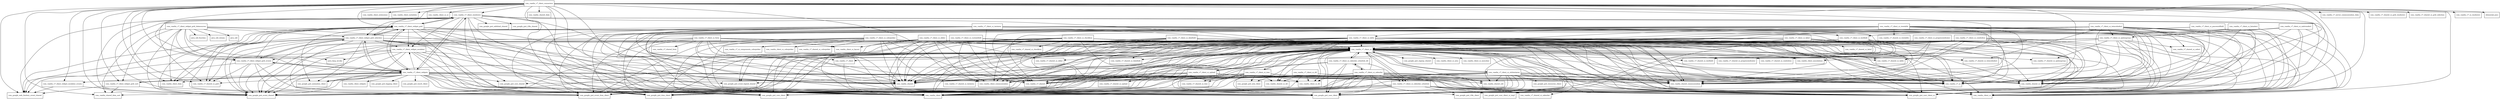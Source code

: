 digraph vaadin_compatibility_client_8_1_0_alpha7_package_dependencies {
  node [shape = box, fontsize=10.0];
  com_vaadin_v7_client -> com_vaadin_client;
  com_vaadin_v7_client_connectors -> com_google_gwt_core_client;
  com_vaadin_v7_client_connectors -> com_google_gwt_dom_client;
  com_vaadin_v7_client_connectors -> com_google_gwt_event_shared;
  com_vaadin_v7_client_connectors -> com_google_gwt_user_client;
  com_vaadin_v7_client_connectors -> com_google_gwt_user_client_ui;
  com_vaadin_v7_client_connectors -> com_google_web_bindery_event_shared;
  com_vaadin_v7_client_connectors -> com_vaadin_client;
  com_vaadin_v7_client_connectors -> com_vaadin_client_annotations;
  com_vaadin_v7_client_connectors -> com_vaadin_client_communication;
  com_vaadin_v7_client_connectors -> com_vaadin_client_data;
  com_vaadin_v7_client_connectors -> com_vaadin_client_extensions;
  com_vaadin_v7_client_connectors -> com_vaadin_client_metadata;
  com_vaadin_v7_client_connectors -> com_vaadin_client_ui;
  com_vaadin_v7_client_connectors -> com_vaadin_client_ui_ui;
  com_vaadin_v7_client_connectors -> com_vaadin_shared;
  com_vaadin_v7_client_connectors -> com_vaadin_shared_communication;
  com_vaadin_v7_client_connectors -> com_vaadin_shared_data;
  com_vaadin_v7_client_connectors -> com_vaadin_shared_data_sort;
  com_vaadin_v7_client_connectors -> com_vaadin_shared_ui;
  com_vaadin_v7_client_connectors -> com_vaadin_v7_client_renderers;
  com_vaadin_v7_client_connectors -> com_vaadin_v7_client_widget_escalator_events;
  com_vaadin_v7_client_connectors -> com_vaadin_v7_client_widget_grid;
  com_vaadin_v7_client_connectors -> com_vaadin_v7_client_widget_grid_events;
  com_vaadin_v7_client_connectors -> com_vaadin_v7_client_widget_grid_selection;
  com_vaadin_v7_client_connectors -> com_vaadin_v7_client_widget_grid_sort;
  com_vaadin_v7_client_connectors -> com_vaadin_v7_client_widgets;
  com_vaadin_v7_client_connectors -> com_vaadin_v7_server_communication_data;
  com_vaadin_v7_client_connectors -> com_vaadin_v7_shared_ui_grid;
  com_vaadin_v7_client_connectors -> com_vaadin_v7_shared_ui_grid_renderers;
  com_vaadin_v7_client_connectors -> com_vaadin_v7_shared_ui_grid_selection;
  com_vaadin_v7_client_connectors -> com_vaadin_v7_ui;
  com_vaadin_v7_client_connectors -> com_vaadin_v7_ui_renderers;
  com_vaadin_v7_client_connectors -> elemental_json;
  com_vaadin_v7_client_renderers -> com_google_gwt_core_client;
  com_vaadin_v7_client_renderers -> com_google_gwt_core_shared;
  com_vaadin_v7_client_renderers -> com_google_gwt_dom_client;
  com_vaadin_v7_client_renderers -> com_google_gwt_event_dom_client;
  com_vaadin_v7_client_renderers -> com_google_gwt_event_shared;
  com_vaadin_v7_client_renderers -> com_google_gwt_i18n_client;
  com_vaadin_v7_client_renderers -> com_google_gwt_i18n_shared;
  com_vaadin_v7_client_renderers -> com_google_gwt_safehtml_shared;
  com_vaadin_v7_client_renderers -> com_google_gwt_user_client;
  com_vaadin_v7_client_renderers -> com_google_gwt_user_client_ui;
  com_vaadin_v7_client_renderers -> com_google_web_bindery_event_shared;
  com_vaadin_v7_client_renderers -> com_vaadin_client;
  com_vaadin_v7_client_renderers -> com_vaadin_v7_client_ui;
  com_vaadin_v7_client_renderers -> com_vaadin_v7_client_widget_escalator;
  com_vaadin_v7_client_renderers -> com_vaadin_v7_client_widget_grid;
  com_vaadin_v7_client_renderers -> com_vaadin_v7_client_widgets;
  com_vaadin_v7_client_renderers -> com_vaadin_v7_shared_ui_grid;
  com_vaadin_v7_client_ui -> com_google_gwt_animation_client;
  com_vaadin_v7_client_ui -> com_google_gwt_aria_client;
  com_vaadin_v7_client_ui -> com_google_gwt_core_client;
  com_vaadin_v7_client_ui -> com_google_gwt_dom_client;
  com_vaadin_v7_client_ui -> com_google_gwt_event_dom_client;
  com_vaadin_v7_client_ui -> com_google_gwt_event_logical_shared;
  com_vaadin_v7_client_ui -> com_google_gwt_event_shared;
  com_vaadin_v7_client_ui -> com_google_gwt_i18n_client;
  com_vaadin_v7_client_ui -> com_google_gwt_regexp_shared;
  com_vaadin_v7_client_ui -> com_google_gwt_user_client;
  com_vaadin_v7_client_ui -> com_google_gwt_user_client_ui;
  com_vaadin_v7_client_ui -> com_google_gwt_user_client_ui_impl;
  com_vaadin_v7_client_ui -> com_vaadin_client;
  com_vaadin_v7_client_ui -> com_vaadin_client_annotations;
  com_vaadin_v7_client_ui -> com_vaadin_client_communication;
  com_vaadin_v7_client_ui -> com_vaadin_client_ui;
  com_vaadin_v7_client_ui -> com_vaadin_client_ui_aria;
  com_vaadin_v7_client_ui -> com_vaadin_client_ui_dd;
  com_vaadin_v7_client_ui -> com_vaadin_client_ui_menubar;
  com_vaadin_v7_client_ui -> com_vaadin_shared;
  com_vaadin_v7_client_ui -> com_vaadin_shared_communication;
  com_vaadin_v7_client_ui -> com_vaadin_shared_ui;
  com_vaadin_v7_client_ui -> com_vaadin_shared_ui_dd;
  com_vaadin_v7_client_ui -> com_vaadin_shared_util;
  com_vaadin_v7_client_ui -> com_vaadin_v7_client;
  com_vaadin_v7_client_ui -> com_vaadin_v7_client_ui_calendar_schedule;
  com_vaadin_v7_client_ui -> com_vaadin_v7_client_ui_calendar_schedule_dd;
  com_vaadin_v7_client_ui -> com_vaadin_v7_client_ui_richtextarea;
  com_vaadin_v7_client_ui -> com_vaadin_v7_client_ui_tree;
  com_vaadin_v7_client_ui -> com_vaadin_v7_client_ui_upload;
  com_vaadin_v7_client_ui -> com_vaadin_v7_shared;
  com_vaadin_v7_client_ui -> com_vaadin_v7_shared_ui_calendar;
  com_vaadin_v7_client_ui -> com_vaadin_v7_shared_ui_combobox;
  com_vaadin_v7_client_ui -> com_vaadin_v7_shared_ui_datefield;
  com_vaadin_v7_client_ui -> com_vaadin_v7_shared_ui_optiongroup;
  com_vaadin_v7_client_ui -> com_vaadin_v7_shared_ui_progressindicator;
  com_vaadin_v7_client_ui -> com_vaadin_v7_shared_ui_slider;
  com_vaadin_v7_client_ui -> com_vaadin_v7_shared_ui_table;
  com_vaadin_v7_client_ui -> com_vaadin_v7_shared_ui_textfield;
  com_vaadin_v7_client_ui -> com_vaadin_v7_shared_ui_tree;
  com_vaadin_v7_client_ui -> com_vaadin_v7_shared_ui_twincolselect;
  com_vaadin_v7_client_ui -> com_vaadin_v7_shared_ui_upload;
  com_vaadin_v7_client_ui_calendar -> com_google_gwt_core_client;
  com_vaadin_v7_client_ui_calendar -> com_google_gwt_core_shared;
  com_vaadin_v7_client_ui_calendar -> com_google_gwt_dom_client;
  com_vaadin_v7_client_ui_calendar -> com_google_gwt_event_dom_client;
  com_vaadin_v7_client_ui_calendar -> com_google_gwt_i18n_client;
  com_vaadin_v7_client_ui_calendar -> com_google_gwt_user_client;
  com_vaadin_v7_client_ui_calendar -> com_google_gwt_user_client_ui;
  com_vaadin_v7_client_ui_calendar -> com_vaadin_client;
  com_vaadin_v7_client_ui_calendar -> com_vaadin_client_communication;
  com_vaadin_v7_client_ui_calendar -> com_vaadin_client_ui;
  com_vaadin_v7_client_ui_calendar -> com_vaadin_shared;
  com_vaadin_v7_client_ui_calendar -> com_vaadin_shared_communication;
  com_vaadin_v7_client_ui_calendar -> com_vaadin_shared_ui;
  com_vaadin_v7_client_ui_calendar -> com_vaadin_shared_util;
  com_vaadin_v7_client_ui_calendar -> com_vaadin_v7_client_ui;
  com_vaadin_v7_client_ui_calendar -> com_vaadin_v7_client_ui_calendar_schedule;
  com_vaadin_v7_client_ui_calendar -> com_vaadin_v7_client_ui_calendar_schedule_dd;
  com_vaadin_v7_client_ui_calendar -> com_vaadin_v7_shared;
  com_vaadin_v7_client_ui_calendar -> com_vaadin_v7_shared_ui_calendar;
  com_vaadin_v7_client_ui_calendar -> com_vaadin_v7_ui;
  com_vaadin_v7_client_ui_calendar_schedule -> com_google_gwt_core_client;
  com_vaadin_v7_client_ui_calendar_schedule -> com_google_gwt_dom_client;
  com_vaadin_v7_client_ui_calendar_schedule -> com_google_gwt_event_dom_client;
  com_vaadin_v7_client_ui_calendar_schedule -> com_google_gwt_event_shared;
  com_vaadin_v7_client_ui_calendar_schedule -> com_google_gwt_i18n_client;
  com_vaadin_v7_client_ui_calendar_schedule -> com_google_gwt_user_client;
  com_vaadin_v7_client_ui_calendar_schedule -> com_google_gwt_user_client_ui;
  com_vaadin_v7_client_ui_calendar_schedule -> com_google_gwt_user_client_ui_impl;
  com_vaadin_v7_client_ui_calendar_schedule -> com_vaadin_client;
  com_vaadin_v7_client_ui_calendar_schedule -> com_vaadin_client_ui;
  com_vaadin_v7_client_ui_calendar_schedule -> com_vaadin_v7_client_ui;
  com_vaadin_v7_client_ui_calendar_schedule -> com_vaadin_v7_shared_ui_calendar;
  com_vaadin_v7_client_ui_calendar_schedule_dd -> com_google_gwt_dom_client;
  com_vaadin_v7_client_ui_calendar_schedule_dd -> com_google_gwt_user_client;
  com_vaadin_v7_client_ui_calendar_schedule_dd -> com_vaadin_client;
  com_vaadin_v7_client_ui_calendar_schedule_dd -> com_vaadin_client_ui_dd;
  com_vaadin_v7_client_ui_calendar_schedule_dd -> com_vaadin_v7_client_ui;
  com_vaadin_v7_client_ui_calendar_schedule_dd -> com_vaadin_v7_client_ui_calendar;
  com_vaadin_v7_client_ui_calendar_schedule_dd -> com_vaadin_v7_client_ui_calendar_schedule;
  com_vaadin_v7_client_ui_checkbox -> com_google_gwt_dom_client;
  com_vaadin_v7_client_ui_checkbox -> com_google_gwt_event_dom_client;
  com_vaadin_v7_client_ui_checkbox -> com_google_gwt_event_shared;
  com_vaadin_v7_client_ui_checkbox -> com_google_gwt_user_client;
  com_vaadin_v7_client_ui_checkbox -> com_google_gwt_user_client_ui;
  com_vaadin_v7_client_ui_checkbox -> com_vaadin_client;
  com_vaadin_v7_client_ui_checkbox -> com_vaadin_client_annotations;
  com_vaadin_v7_client_ui_checkbox -> com_vaadin_client_communication;
  com_vaadin_v7_client_ui_checkbox -> com_vaadin_client_ui;
  com_vaadin_v7_client_ui_checkbox -> com_vaadin_shared;
  com_vaadin_v7_client_ui_checkbox -> com_vaadin_shared_communication;
  com_vaadin_v7_client_ui_checkbox -> com_vaadin_shared_ui;
  com_vaadin_v7_client_ui_checkbox -> com_vaadin_v7_client_ui;
  com_vaadin_v7_client_ui_checkbox -> com_vaadin_v7_shared;
  com_vaadin_v7_client_ui_checkbox -> com_vaadin_v7_shared_ui_checkbox;
  com_vaadin_v7_client_ui_checkbox -> com_vaadin_v7_ui;
  com_vaadin_v7_client_ui_colorpicker -> com_google_gwt_core_client;
  com_vaadin_v7_client_ui_colorpicker -> com_google_gwt_event_dom_client;
  com_vaadin_v7_client_ui_colorpicker -> com_google_gwt_event_shared;
  com_vaadin_v7_client_ui_colorpicker -> com_google_gwt_user_client_ui;
  com_vaadin_v7_client_ui_colorpicker -> com_vaadin_client;
  com_vaadin_v7_client_ui_colorpicker -> com_vaadin_client_communication;
  com_vaadin_v7_client_ui_colorpicker -> com_vaadin_client_ui;
  com_vaadin_v7_client_ui_colorpicker -> com_vaadin_client_ui_colorpicker;
  com_vaadin_v7_client_ui_colorpicker -> com_vaadin_shared;
  com_vaadin_v7_client_ui_colorpicker -> com_vaadin_shared_communication;
  com_vaadin_v7_client_ui_colorpicker -> com_vaadin_shared_ui;
  com_vaadin_v7_client_ui_colorpicker -> com_vaadin_v7_client_ui;
  com_vaadin_v7_client_ui_colorpicker -> com_vaadin_v7_shared;
  com_vaadin_v7_client_ui_colorpicker -> com_vaadin_v7_shared_ui_colorpicker;
  com_vaadin_v7_client_ui_colorpicker -> com_vaadin_v7_ui;
  com_vaadin_v7_client_ui_colorpicker -> com_vaadin_v7_ui_components_colorpicker;
  com_vaadin_v7_client_ui_combobox -> com_google_gwt_core_client;
  com_vaadin_v7_client_ui_combobox -> com_google_gwt_user_client_ui;
  com_vaadin_v7_client_ui_combobox -> com_vaadin_client;
  com_vaadin_v7_client_ui_combobox -> com_vaadin_client_ui;
  com_vaadin_v7_client_ui_combobox -> com_vaadin_shared;
  com_vaadin_v7_client_ui_combobox -> com_vaadin_shared_communication;
  com_vaadin_v7_client_ui_combobox -> com_vaadin_shared_ui;
  com_vaadin_v7_client_ui_combobox -> com_vaadin_v7_client_ui;
  com_vaadin_v7_client_ui_combobox -> com_vaadin_v7_shared;
  com_vaadin_v7_client_ui_combobox -> com_vaadin_v7_shared_ui_combobox;
  com_vaadin_v7_client_ui_combobox -> com_vaadin_v7_ui;
  com_vaadin_v7_client_ui_customfield -> com_google_gwt_event_shared;
  com_vaadin_v7_client_ui_customfield -> com_google_gwt_user_client_ui;
  com_vaadin_v7_client_ui_customfield -> com_vaadin_client;
  com_vaadin_v7_client_ui_customfield -> com_vaadin_client_communication;
  com_vaadin_v7_client_ui_customfield -> com_vaadin_shared;
  com_vaadin_v7_client_ui_customfield -> com_vaadin_shared_ui;
  com_vaadin_v7_client_ui_customfield -> com_vaadin_v7_client_ui;
  com_vaadin_v7_client_ui_customfield -> com_vaadin_v7_shared;
  com_vaadin_v7_client_ui_customfield -> com_vaadin_v7_ui;
  com_vaadin_v7_client_ui_datefield -> com_google_gwt_event_logical_shared;
  com_vaadin_v7_client_ui_datefield -> com_google_gwt_event_shared;
  com_vaadin_v7_client_ui_datefield -> com_google_gwt_user_client_ui;
  com_vaadin_v7_client_ui_datefield -> com_vaadin_client;
  com_vaadin_v7_client_ui_datefield -> com_vaadin_client_communication;
  com_vaadin_v7_client_ui_datefield -> com_vaadin_client_ui;
  com_vaadin_v7_client_ui_datefield -> com_vaadin_shared;
  com_vaadin_v7_client_ui_datefield -> com_vaadin_shared_communication;
  com_vaadin_v7_client_ui_datefield -> com_vaadin_shared_ui;
  com_vaadin_v7_client_ui_datefield -> com_vaadin_v7_client_ui;
  com_vaadin_v7_client_ui_datefield -> com_vaadin_v7_shared;
  com_vaadin_v7_client_ui_datefield -> com_vaadin_v7_shared_ui_datefield;
  com_vaadin_v7_client_ui_datefield -> com_vaadin_v7_ui;
  com_vaadin_v7_client_ui_dd -> com_vaadin_client;
  com_vaadin_v7_client_ui_dd -> com_vaadin_client_ui_dd;
  com_vaadin_v7_client_ui_dd -> com_vaadin_shared_ui_dd;
  com_vaadin_v7_client_ui_dd -> com_vaadin_v7_ui;
  com_vaadin_v7_client_ui_form -> com_google_gwt_dom_client;
  com_vaadin_v7_client_ui_form -> com_google_gwt_event_dom_client;
  com_vaadin_v7_client_ui_form -> com_google_gwt_event_shared;
  com_vaadin_v7_client_ui_form -> com_google_gwt_user_client;
  com_vaadin_v7_client_ui_form -> com_google_gwt_user_client_ui;
  com_vaadin_v7_client_ui_form -> com_vaadin_client;
  com_vaadin_v7_client_ui_form -> com_vaadin_client_ui;
  com_vaadin_v7_client_ui_form -> com_vaadin_client_ui_layout;
  com_vaadin_v7_client_ui_form -> com_vaadin_shared;
  com_vaadin_v7_client_ui_form -> com_vaadin_shared_communication;
  com_vaadin_v7_client_ui_form -> com_vaadin_shared_ui;
  com_vaadin_v7_client_ui_form -> com_vaadin_v7_client;
  com_vaadin_v7_client_ui_form -> com_vaadin_v7_client_ui;
  com_vaadin_v7_client_ui_form -> com_vaadin_v7_shared_form;
  com_vaadin_v7_client_ui_form -> com_vaadin_v7_ui;
  com_vaadin_v7_client_ui_label -> com_google_gwt_dom_client;
  com_vaadin_v7_client_ui_label -> com_google_gwt_user_client;
  com_vaadin_v7_client_ui_label -> com_google_gwt_user_client_ui;
  com_vaadin_v7_client_ui_label -> com_vaadin_client;
  com_vaadin_v7_client_ui_label -> com_vaadin_client_communication;
  com_vaadin_v7_client_ui_label -> com_vaadin_shared;
  com_vaadin_v7_client_ui_label -> com_vaadin_shared_communication;
  com_vaadin_v7_client_ui_label -> com_vaadin_shared_ui;
  com_vaadin_v7_client_ui_label -> com_vaadin_v7_client_ui;
  com_vaadin_v7_client_ui_label -> com_vaadin_v7_shared;
  com_vaadin_v7_client_ui_label -> com_vaadin_v7_shared_ui_label;
  com_vaadin_v7_client_ui_label -> com_vaadin_v7_ui;
  com_vaadin_v7_client_ui_listselect -> com_google_gwt_user_client_ui;
  com_vaadin_v7_client_ui_listselect -> com_vaadin_shared_ui;
  com_vaadin_v7_client_ui_listselect -> com_vaadin_v7_client_ui;
  com_vaadin_v7_client_ui_listselect -> com_vaadin_v7_client_ui_optiongroup;
  com_vaadin_v7_client_ui_listselect -> com_vaadin_v7_ui;
  com_vaadin_v7_client_ui_nativeselect -> com_google_gwt_user_client_ui;
  com_vaadin_v7_client_ui_nativeselect -> com_vaadin_client_ui;
  com_vaadin_v7_client_ui_nativeselect -> com_vaadin_shared_ui;
  com_vaadin_v7_client_ui_nativeselect -> com_vaadin_v7_client_ui;
  com_vaadin_v7_client_ui_nativeselect -> com_vaadin_v7_client_ui_optiongroup;
  com_vaadin_v7_client_ui_nativeselect -> com_vaadin_v7_ui;
  com_vaadin_v7_client_ui_optiongroup -> com_google_gwt_event_dom_client;
  com_vaadin_v7_client_ui_optiongroup -> com_google_gwt_event_shared;
  com_vaadin_v7_client_ui_optiongroup -> com_google_gwt_user_client_ui;
  com_vaadin_v7_client_ui_optiongroup -> com_vaadin_client;
  com_vaadin_v7_client_ui_optiongroup -> com_vaadin_client_ui;
  com_vaadin_v7_client_ui_optiongroup -> com_vaadin_shared;
  com_vaadin_v7_client_ui_optiongroup -> com_vaadin_shared_communication;
  com_vaadin_v7_client_ui_optiongroup -> com_vaadin_shared_ui;
  com_vaadin_v7_client_ui_optiongroup -> com_vaadin_v7_client_ui;
  com_vaadin_v7_client_ui_optiongroup -> com_vaadin_v7_shared;
  com_vaadin_v7_client_ui_optiongroup -> com_vaadin_v7_shared_ui_optiongroup;
  com_vaadin_v7_client_ui_optiongroup -> com_vaadin_v7_shared_ui_select;
  com_vaadin_v7_client_ui_optiongroup -> com_vaadin_v7_ui;
  com_vaadin_v7_client_ui_passwordfield -> com_google_gwt_user_client_ui;
  com_vaadin_v7_client_ui_passwordfield -> com_vaadin_shared_ui;
  com_vaadin_v7_client_ui_passwordfield -> com_vaadin_v7_client_ui;
  com_vaadin_v7_client_ui_passwordfield -> com_vaadin_v7_client_ui_textfield;
  com_vaadin_v7_client_ui_passwordfield -> com_vaadin_v7_ui;
  com_vaadin_v7_client_ui_progressindicator -> com_google_gwt_user_client;
  com_vaadin_v7_client_ui_progressindicator -> com_google_gwt_user_client_ui;
  com_vaadin_v7_client_ui_progressindicator -> com_vaadin_client_communication;
  com_vaadin_v7_client_ui_progressindicator -> com_vaadin_shared;
  com_vaadin_v7_client_ui_progressindicator -> com_vaadin_shared_communication;
  com_vaadin_v7_client_ui_progressindicator -> com_vaadin_shared_ui;
  com_vaadin_v7_client_ui_progressindicator -> com_vaadin_v7_client_ui;
  com_vaadin_v7_client_ui_progressindicator -> com_vaadin_v7_shared;
  com_vaadin_v7_client_ui_progressindicator -> com_vaadin_v7_shared_ui_progressindicator;
  com_vaadin_v7_client_ui_progressindicator -> com_vaadin_v7_ui;
  com_vaadin_v7_client_ui_richtextarea -> com_google_gwt_core_client;
  com_vaadin_v7_client_ui_richtextarea -> com_google_gwt_dom_client;
  com_vaadin_v7_client_ui_richtextarea -> com_google_gwt_event_dom_client;
  com_vaadin_v7_client_ui_richtextarea -> com_google_gwt_event_shared;
  com_vaadin_v7_client_ui_richtextarea -> com_google_gwt_i18n_client;
  com_vaadin_v7_client_ui_richtextarea -> com_google_gwt_resources_client;
  com_vaadin_v7_client_ui_richtextarea -> com_google_gwt_user_client;
  com_vaadin_v7_client_ui_richtextarea -> com_google_gwt_user_client_ui;
  com_vaadin_v7_client_ui_richtextarea -> com_vaadin_client;
  com_vaadin_v7_client_ui_richtextarea -> com_vaadin_client_ui;
  com_vaadin_v7_client_ui_richtextarea -> com_vaadin_shared;
  com_vaadin_v7_client_ui_richtextarea -> com_vaadin_shared_communication;
  com_vaadin_v7_client_ui_richtextarea -> com_vaadin_shared_ui;
  com_vaadin_v7_client_ui_richtextarea -> com_vaadin_shared_util;
  com_vaadin_v7_client_ui_richtextarea -> com_vaadin_v7_client_ui;
  com_vaadin_v7_client_ui_richtextarea -> com_vaadin_v7_shared;
  com_vaadin_v7_client_ui_richtextarea -> com_vaadin_v7_shared_ui_textarea;
  com_vaadin_v7_client_ui_richtextarea -> com_vaadin_v7_ui;
  com_vaadin_v7_client_ui_slider -> com_google_gwt_dom_client;
  com_vaadin_v7_client_ui_slider -> com_google_gwt_event_logical_shared;
  com_vaadin_v7_client_ui_slider -> com_google_gwt_event_shared;
  com_vaadin_v7_client_ui_slider -> com_google_gwt_user_client;
  com_vaadin_v7_client_ui_slider -> com_google_gwt_user_client_ui;
  com_vaadin_v7_client_ui_slider -> com_vaadin_client;
  com_vaadin_v7_client_ui_slider -> com_vaadin_client_communication;
  com_vaadin_v7_client_ui_slider -> com_vaadin_client_ui_layout;
  com_vaadin_v7_client_ui_slider -> com_vaadin_shared;
  com_vaadin_v7_client_ui_slider -> com_vaadin_shared_communication;
  com_vaadin_v7_client_ui_slider -> com_vaadin_shared_ui;
  com_vaadin_v7_client_ui_slider -> com_vaadin_v7_client_ui;
  com_vaadin_v7_client_ui_slider -> com_vaadin_v7_shared;
  com_vaadin_v7_client_ui_slider -> com_vaadin_v7_shared_ui_slider;
  com_vaadin_v7_client_ui_slider -> com_vaadin_v7_ui;
  com_vaadin_v7_client_ui_table -> com_google_gwt_core_client;
  com_vaadin_v7_client_ui_table -> com_google_gwt_dom_client;
  com_vaadin_v7_client_ui_table -> com_google_gwt_event_shared;
  com_vaadin_v7_client_ui_table -> com_google_gwt_user_client;
  com_vaadin_v7_client_ui_table -> com_google_gwt_user_client_ui;
  com_vaadin_v7_client_ui_table -> com_vaadin_client;
  com_vaadin_v7_client_ui_table -> com_vaadin_client_ui;
  com_vaadin_v7_client_ui_table -> com_vaadin_client_ui_dd;
  com_vaadin_v7_client_ui_table -> com_vaadin_shared;
  com_vaadin_v7_client_ui_table -> com_vaadin_shared_communication;
  com_vaadin_v7_client_ui_table -> com_vaadin_shared_ui;
  com_vaadin_v7_client_ui_table -> com_vaadin_shared_ui_dd;
  com_vaadin_v7_client_ui_table -> com_vaadin_v7_client_ui;
  com_vaadin_v7_client_ui_table -> com_vaadin_v7_shared;
  com_vaadin_v7_client_ui_table -> com_vaadin_v7_shared_ui_table;
  com_vaadin_v7_client_ui_table -> com_vaadin_v7_ui;
  com_vaadin_v7_client_ui_textarea -> com_google_gwt_dom_client;
  com_vaadin_v7_client_ui_textarea -> com_google_gwt_event_dom_client;
  com_vaadin_v7_client_ui_textarea -> com_google_gwt_event_shared;
  com_vaadin_v7_client_ui_textarea -> com_google_gwt_user_client;
  com_vaadin_v7_client_ui_textarea -> com_google_gwt_user_client_ui;
  com_vaadin_v7_client_ui_textarea -> com_vaadin_client;
  com_vaadin_v7_client_ui_textarea -> com_vaadin_shared;
  com_vaadin_v7_client_ui_textarea -> com_vaadin_shared_communication;
  com_vaadin_v7_client_ui_textarea -> com_vaadin_shared_ui;
  com_vaadin_v7_client_ui_textarea -> com_vaadin_v7_client_ui;
  com_vaadin_v7_client_ui_textarea -> com_vaadin_v7_client_ui_textfield;
  com_vaadin_v7_client_ui_textarea -> com_vaadin_v7_shared;
  com_vaadin_v7_client_ui_textarea -> com_vaadin_v7_shared_ui_textarea;
  com_vaadin_v7_client_ui_textarea -> com_vaadin_v7_shared_ui_textfield;
  com_vaadin_v7_client_ui_textarea -> com_vaadin_v7_ui;
  com_vaadin_v7_client_ui_textfield -> com_google_gwt_core_client;
  com_vaadin_v7_client_ui_textfield -> com_google_gwt_dom_client;
  com_vaadin_v7_client_ui_textfield -> com_google_gwt_user_client;
  com_vaadin_v7_client_ui_textfield -> com_google_gwt_user_client_ui;
  com_vaadin_v7_client_ui_textfield -> com_vaadin_client;
  com_vaadin_v7_client_ui_textfield -> com_vaadin_shared;
  com_vaadin_v7_client_ui_textfield -> com_vaadin_shared_communication;
  com_vaadin_v7_client_ui_textfield -> com_vaadin_shared_ui;
  com_vaadin_v7_client_ui_textfield -> com_vaadin_v7_client_ui;
  com_vaadin_v7_client_ui_textfield -> com_vaadin_v7_shared;
  com_vaadin_v7_client_ui_textfield -> com_vaadin_v7_shared_ui_textfield;
  com_vaadin_v7_client_ui_textfield -> com_vaadin_v7_ui;
  com_vaadin_v7_client_ui_tree -> com_google_gwt_aria_client;
  com_vaadin_v7_client_ui_tree -> com_google_gwt_core_client;
  com_vaadin_v7_client_ui_tree -> com_google_gwt_dom_client;
  com_vaadin_v7_client_ui_tree -> com_google_gwt_user_client;
  com_vaadin_v7_client_ui_tree -> com_google_gwt_user_client_ui;
  com_vaadin_v7_client_ui_tree -> com_vaadin_client;
  com_vaadin_v7_client_ui_tree -> com_vaadin_client_communication;
  com_vaadin_v7_client_ui_tree -> com_vaadin_client_ui_dd;
  com_vaadin_v7_client_ui_tree -> com_vaadin_shared;
  com_vaadin_v7_client_ui_tree -> com_vaadin_shared_communication;
  com_vaadin_v7_client_ui_tree -> com_vaadin_shared_ui;
  com_vaadin_v7_client_ui_tree -> com_vaadin_shared_ui_dd;
  com_vaadin_v7_client_ui_tree -> com_vaadin_v7_client_ui;
  com_vaadin_v7_client_ui_tree -> com_vaadin_v7_shared;
  com_vaadin_v7_client_ui_tree -> com_vaadin_v7_shared_ui_tree;
  com_vaadin_v7_client_ui_tree -> com_vaadin_v7_ui;
  com_vaadin_v7_client_ui_treetable -> com_google_gwt_dom_client;
  com_vaadin_v7_client_ui_treetable -> com_google_gwt_event_dom_client;
  com_vaadin_v7_client_ui_treetable -> com_google_gwt_user_client;
  com_vaadin_v7_client_ui_treetable -> com_google_gwt_user_client_ui;
  com_vaadin_v7_client_ui_treetable -> com_vaadin_client;
  com_vaadin_v7_client_ui_treetable -> com_vaadin_client_ui;
  com_vaadin_v7_client_ui_treetable -> com_vaadin_shared;
  com_vaadin_v7_client_ui_treetable -> com_vaadin_shared_communication;
  com_vaadin_v7_client_ui_treetable -> com_vaadin_shared_ui;
  com_vaadin_v7_client_ui_treetable -> com_vaadin_v7_client_ui;
  com_vaadin_v7_client_ui_treetable -> com_vaadin_v7_client_ui_table;
  com_vaadin_v7_client_ui_treetable -> com_vaadin_v7_shared;
  com_vaadin_v7_client_ui_treetable -> com_vaadin_v7_shared_ui_table;
  com_vaadin_v7_client_ui_treetable -> com_vaadin_v7_shared_ui_treetable;
  com_vaadin_v7_client_ui_treetable -> com_vaadin_v7_ui;
  com_vaadin_v7_client_ui_twincolselect -> com_google_gwt_dom_client;
  com_vaadin_v7_client_ui_twincolselect -> com_google_gwt_user_client;
  com_vaadin_v7_client_ui_twincolselect -> com_google_gwt_user_client_ui;
  com_vaadin_v7_client_ui_twincolselect -> com_vaadin_client;
  com_vaadin_v7_client_ui_twincolselect -> com_vaadin_client_ui;
  com_vaadin_v7_client_ui_twincolselect -> com_vaadin_shared;
  com_vaadin_v7_client_ui_twincolselect -> com_vaadin_shared_communication;
  com_vaadin_v7_client_ui_twincolselect -> com_vaadin_shared_ui;
  com_vaadin_v7_client_ui_twincolselect -> com_vaadin_v7_client_ui;
  com_vaadin_v7_client_ui_twincolselect -> com_vaadin_v7_client_ui_optiongroup;
  com_vaadin_v7_client_ui_twincolselect -> com_vaadin_v7_shared;
  com_vaadin_v7_client_ui_twincolselect -> com_vaadin_v7_shared_ui_select;
  com_vaadin_v7_client_ui_twincolselect -> com_vaadin_v7_shared_ui_twincolselect;
  com_vaadin_v7_client_ui_twincolselect -> com_vaadin_v7_ui;
  com_vaadin_v7_client_ui_upload -> com_google_gwt_dom_client;
  com_vaadin_v7_client_ui_upload -> com_google_gwt_event_dom_client;
  com_vaadin_v7_client_ui_upload -> com_google_gwt_event_shared;
  com_vaadin_v7_client_ui_upload -> com_google_gwt_user_client;
  com_vaadin_v7_client_ui_upload -> com_google_gwt_user_client_ui;
  com_vaadin_v7_client_ui_upload -> com_vaadin_client;
  com_vaadin_v7_client_ui_upload -> com_vaadin_client_communication;
  com_vaadin_v7_client_ui_upload -> com_vaadin_client_ui;
  com_vaadin_v7_client_ui_upload -> com_vaadin_shared;
  com_vaadin_v7_client_ui_upload -> com_vaadin_shared_communication;
  com_vaadin_v7_client_ui_upload -> com_vaadin_shared_ui;
  com_vaadin_v7_client_ui_upload -> com_vaadin_v7_client_ui;
  com_vaadin_v7_client_ui_upload -> com_vaadin_v7_shared;
  com_vaadin_v7_client_ui_upload -> com_vaadin_v7_shared_ui_upload;
  com_vaadin_v7_client_ui_upload -> com_vaadin_v7_ui;
  com_vaadin_v7_client_widget_escalator -> com_google_gwt_animation_client;
  com_vaadin_v7_client_widget_escalator -> com_google_gwt_core_client;
  com_vaadin_v7_client_widget_escalator -> com_google_gwt_dom_client;
  com_vaadin_v7_client_widget_escalator -> com_google_gwt_event_shared;
  com_vaadin_v7_client_widget_escalator -> com_google_gwt_user_client;
  com_vaadin_v7_client_widget_escalator -> com_google_web_bindery_event_shared;
  com_vaadin_v7_client_widget_escalator -> com_vaadin_client;
  com_vaadin_v7_client_widget_escalator -> com_vaadin_shared;
  com_vaadin_v7_client_widget_escalator -> com_vaadin_v7_client_widget_grid_events;
  com_vaadin_v7_client_widget_escalator -> java_lang_invoke;
  com_vaadin_v7_client_widget_escalator_events -> com_google_gwt_event_shared;
  com_vaadin_v7_client_widget_escalator_events -> com_google_web_bindery_event_shared;
  com_vaadin_v7_client_widget_grid -> com_google_gwt_animation_client;
  com_vaadin_v7_client_widget_grid -> com_google_gwt_core_client;
  com_vaadin_v7_client_widget_grid -> com_google_gwt_dom_client;
  com_vaadin_v7_client_widget_grid -> com_google_gwt_event_dom_client;
  com_vaadin_v7_client_widget_grid -> com_google_gwt_event_shared;
  com_vaadin_v7_client_widget_grid -> com_google_gwt_user_client;
  com_vaadin_v7_client_widget_grid -> com_google_gwt_user_client_ui;
  com_vaadin_v7_client_widget_grid -> com_google_web_bindery_event_shared;
  com_vaadin_v7_client_widget_grid -> com_vaadin_client;
  com_vaadin_v7_client_widget_grid -> com_vaadin_client_data;
  com_vaadin_v7_client_widget_grid -> com_vaadin_client_ui;
  com_vaadin_v7_client_widget_grid -> com_vaadin_shared;
  com_vaadin_v7_client_widget_grid -> com_vaadin_v7_client_renderers;
  com_vaadin_v7_client_widget_grid -> com_vaadin_v7_client_widget_escalator;
  com_vaadin_v7_client_widget_grid -> com_vaadin_v7_client_widget_grid_selection;
  com_vaadin_v7_client_widget_grid -> com_vaadin_v7_client_widgets;
  com_vaadin_v7_client_widget_grid -> com_vaadin_v7_shared_ui_grid;
  com_vaadin_v7_client_widget_grid_datasources -> com_google_gwt_event_shared;
  com_vaadin_v7_client_widget_grid_datasources -> com_vaadin_client_data;
  com_vaadin_v7_client_widget_grid_datasources -> com_vaadin_shared;
  com_vaadin_v7_client_widget_grid_datasources -> com_vaadin_shared_data_sort;
  com_vaadin_v7_client_widget_grid_datasources -> com_vaadin_shared_util;
  com_vaadin_v7_client_widget_grid_datasources -> com_vaadin_v7_client_widget_grid_events;
  com_vaadin_v7_client_widget_grid_datasources -> com_vaadin_v7_client_widget_grid_selection;
  com_vaadin_v7_client_widget_grid_datasources -> com_vaadin_v7_client_widget_grid_sort;
  com_vaadin_v7_client_widget_grid_datasources -> com_vaadin_v7_client_widgets;
  com_vaadin_v7_client_widget_grid_datasources -> java_lang_invoke;
  com_vaadin_v7_client_widget_grid_datasources -> java_util;
  com_vaadin_v7_client_widget_grid_datasources -> java_util_function;
  com_vaadin_v7_client_widget_grid_datasources -> java_util_stream;
  com_vaadin_v7_client_widget_grid_events -> com_google_gwt_dom_client;
  com_vaadin_v7_client_widget_grid_events -> com_google_gwt_event_dom_client;
  com_vaadin_v7_client_widget_grid_events -> com_google_gwt_event_shared;
  com_vaadin_v7_client_widget_grid_events -> com_google_web_bindery_event_shared;
  com_vaadin_v7_client_widget_grid_events -> com_vaadin_v7_client_widget_grid;
  com_vaadin_v7_client_widget_grid_events -> com_vaadin_v7_client_widget_grid_selection;
  com_vaadin_v7_client_widget_grid_events -> com_vaadin_v7_client_widgets;
  com_vaadin_v7_client_widget_grid_events -> com_vaadin_v7_shared_ui_grid;
  com_vaadin_v7_client_widget_grid_selection -> com_google_gwt_animation_client;
  com_vaadin_v7_client_widget_grid_selection -> com_google_gwt_core_client;
  com_vaadin_v7_client_widget_grid_selection -> com_google_gwt_dom_client;
  com_vaadin_v7_client_widget_grid_selection -> com_google_gwt_event_dom_client;
  com_vaadin_v7_client_widget_grid_selection -> com_google_gwt_event_shared;
  com_vaadin_v7_client_widget_grid_selection -> com_google_gwt_user_client;
  com_vaadin_v7_client_widget_grid_selection -> com_google_gwt_user_client_ui;
  com_vaadin_v7_client_widget_grid_selection -> com_google_web_bindery_event_shared;
  com_vaadin_v7_client_widget_grid_selection -> com_vaadin_client;
  com_vaadin_v7_client_widget_grid_selection -> com_vaadin_client_data;
  com_vaadin_v7_client_widget_grid_selection -> com_vaadin_shared;
  com_vaadin_v7_client_widget_grid_selection -> com_vaadin_v7_client_renderers;
  com_vaadin_v7_client_widget_grid_selection -> com_vaadin_v7_client_widget_escalator;
  com_vaadin_v7_client_widget_grid_selection -> com_vaadin_v7_client_widget_grid;
  com_vaadin_v7_client_widget_grid_selection -> com_vaadin_v7_client_widget_grid_events;
  com_vaadin_v7_client_widget_grid_selection -> com_vaadin_v7_client_widgets;
  com_vaadin_v7_client_widget_grid_selection -> com_vaadin_v7_shared_ui_grid;
  com_vaadin_v7_client_widget_grid_sort -> com_google_gwt_event_shared;
  com_vaadin_v7_client_widget_grid_sort -> com_google_web_bindery_event_shared;
  com_vaadin_v7_client_widget_grid_sort -> com_vaadin_shared_data_sort;
  com_vaadin_v7_client_widget_grid_sort -> com_vaadin_v7_client_widgets;
  com_vaadin_v7_client_widgets -> com_google_gwt_animation_client;
  com_vaadin_v7_client_widgets -> com_google_gwt_core_client;
  com_vaadin_v7_client_widgets -> com_google_gwt_core_shared;
  com_vaadin_v7_client_widgets -> com_google_gwt_dom_client;
  com_vaadin_v7_client_widgets -> com_google_gwt_event_dom_client;
  com_vaadin_v7_client_widgets -> com_google_gwt_event_logical_shared;
  com_vaadin_v7_client_widgets -> com_google_gwt_event_shared;
  com_vaadin_v7_client_widgets -> com_google_gwt_logging_client;
  com_vaadin_v7_client_widgets -> com_google_gwt_touch_client;
  com_vaadin_v7_client_widgets -> com_google_gwt_user_client;
  com_vaadin_v7_client_widgets -> com_google_gwt_user_client_ui;
  com_vaadin_v7_client_widgets -> com_vaadin_client;
  com_vaadin_v7_client_widgets -> com_vaadin_client_data;
  com_vaadin_v7_client_widgets -> com_vaadin_client_ui;
  com_vaadin_v7_client_widgets -> com_vaadin_client_ui_dd;
  com_vaadin_v7_client_widgets -> com_vaadin_client_widgets;
  com_vaadin_v7_client_widgets -> com_vaadin_shared;
  com_vaadin_v7_client_widgets -> com_vaadin_shared_data_sort;
  com_vaadin_v7_client_widgets -> com_vaadin_shared_util;
  com_vaadin_v7_client_widgets -> com_vaadin_v7_client_renderers;
  com_vaadin_v7_client_widgets -> com_vaadin_v7_client_widget_escalator;
  com_vaadin_v7_client_widgets -> com_vaadin_v7_client_widget_escalator_events;
  com_vaadin_v7_client_widgets -> com_vaadin_v7_client_widget_grid;
  com_vaadin_v7_client_widgets -> com_vaadin_v7_client_widget_grid_events;
  com_vaadin_v7_client_widgets -> com_vaadin_v7_client_widget_grid_selection;
  com_vaadin_v7_client_widgets -> com_vaadin_v7_client_widget_grid_sort;
  com_vaadin_v7_client_widgets -> com_vaadin_v7_shared_ui_grid;
}
